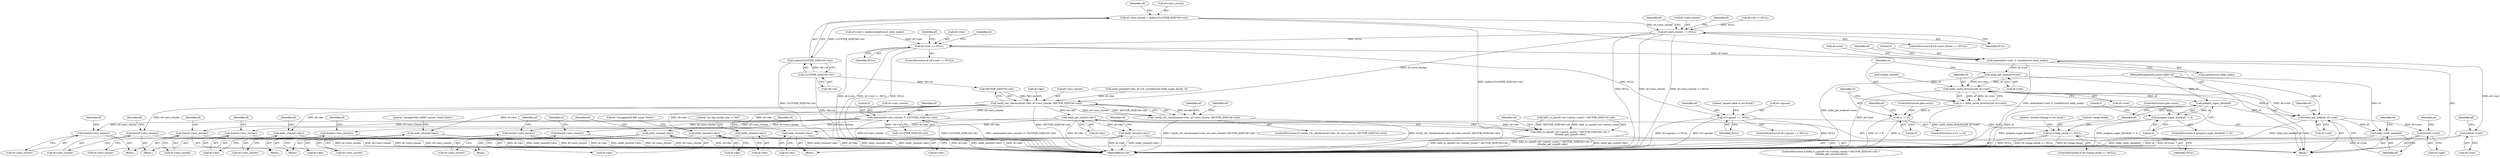 digraph "0_exfat_2e86ae5f81da11f11673d0546efb525af02b7786@API" {
"1000262" [label="(Call,ef->zero_cluster = malloc(CLUSTER_SIZE(*ef->sb)))"];
"1000266" [label="(Call,malloc(CLUSTER_SIZE(*ef->sb)))"];
"1000267" [label="(Call,CLUSTER_SIZE(*ef->sb))"];
"1000273" [label="(Call,ef->zero_cluster == NULL)"];
"1000294" [label="(Call,verify_vbr_checksum(ef->dev, ef->zero_cluster, SECTOR_SIZE(*ef->sb)))"];
"1000293" [label="(Call,!verify_vbr_checksum(ef->dev, ef->zero_cluster, SECTOR_SIZE(*ef->sb)))"];
"1000307" [label="(Call,free(ef->zero_cluster))"];
"1000311" [label="(Call,exfat_close(ef->dev))"];
"1000322" [label="(Call,memset(ef->zero_cluster, 0, CLUSTER_SIZE(*ef->sb)))"];
"1000353" [label="(Call,free(ef->zero_cluster))"];
"1000393" [label="(Call,free(ef->zero_cluster))"];
"1000434" [label="(Call,free(ef->zero_cluster))"];
"1000499" [label="(Call,free(ef->zero_cluster))"];
"1000584" [label="(Call,free(ef->zero_cluster))"];
"1000671" [label="(Call,free(ef->zero_cluster))"];
"1000357" [label="(Call,exfat_close(ef->dev))"];
"1000397" [label="(Call,exfat_close(ef->dev))"];
"1000438" [label="(Call,exfat_close(ef->dev))"];
"1000480" [label="(Call,exfat_get_size(ef->dev))"];
"1000467" [label="(Call,le64_to_cpu(ef->sb->sector_count) * SECTOR_SIZE(*ef->sb) >\n \t\t\texfat_get_size(ef->dev))"];
"1000503" [label="(Call,exfat_close(ef->dev))"];
"1000588" [label="(Call,exfat_close(ef->dev))"];
"1000675" [label="(Call,exfat_close(ef->dev))"];
"1000493" [label="(Call,ef->root == NULL)"];
"1000516" [label="(Call,memset(ef->root, 0, sizeof(struct exfat_node)))"];
"1000580" [label="(Call,free(ef->root))"];
"1000613" [label="(Call,exfat_get_node(ef->root))"];
"1000619" [label="(Call,exfat_cache_directory(ef, ef->root))"];
"1000617" [label="(Call,rc = exfat_cache_directory(ef, ef->root))"];
"1000625" [label="(Call,rc != 0)"];
"1000653" [label="(Call,prepare_super_block(ef))"];
"1000652" [label="(Call,prepare_super_block(ef) != 0)"];
"1000660" [label="(Call,exfat_put_node(ef, ef->root))"];
"1000665" [label="(Call,exfat_reset_cache(ef))"];
"1000667" [label="(Call,free(ef->root))"];
"1000630" [label="(Call,ef->upcase == NULL)"];
"1000640" [label="(Call,ef->cmap.chunk == NULL)"];
"1000614" [label="(Call,ef->root)"];
"1000665" [label="(Call,exfat_reset_cache(ef))"];
"1000520" [label="(Literal,0)"];
"1000492" [label="(ControlStructure,if (ef->root == NULL))"];
"1000651" [label="(ControlStructure,if (prepare_super_block(ef) != 0))"];
"1000295" [label="(Call,ef->dev)"];
"1000433" [label="(Block,)"];
"1000588" [label="(Call,exfat_close(ef->dev))"];
"1000497" [label="(Identifier,NULL)"];
"1000518" [label="(Identifier,ef)"];
"1000521" [label="(Call,sizeof(struct exfat_node))"];
"1000617" [label="(Call,rc = exfat_cache_directory(ef, ef->root))"];
"1000677" [label="(Identifier,ef)"];
"1000675" [label="(Call,exfat_close(ef->dev))"];
"1000273" [label="(Call,ef->zero_cluster == NULL)"];
"1000493" [label="(Call,ef->root == NULL)"];
"1000307" [label="(Call,free(ef->zero_cluster))"];
"1000505" [label="(Identifier,ef)"];
"1000109" [label="(Block,)"];
"1000643" [label="(Identifier,ef)"];
"1000439" [label="(Call,ef->dev)"];
"1000681" [label="(Identifier,ef)"];
"1000298" [label="(Call,ef->zero_cluster)"];
"1000323" [label="(Call,ef->zero_cluster)"];
"1000397" [label="(Call,exfat_close(ef->dev))"];
"1000354" [label="(Call,ef->zero_cluster)"];
"1000579" [label="(Block,)"];
"1000267" [label="(Call,CLUSTER_SIZE(*ef->sb))"];
"1000586" [label="(Identifier,ef)"];
"1000392" [label="(Block,)"];
"1000306" [label="(Block,)"];
"1000621" [label="(Call,ef->root)"];
"1000266" [label="(Call,malloc(CLUSTER_SIZE(*ef->sb)))"];
"1000613" [label="(Call,exfat_get_node(ef->root))"];
"1000468" [label="(Call,le64_to_cpu(ef->sb->sector_count) * SECTOR_SIZE(*ef->sb))"];
"1000581" [label="(Call,ef->root)"];
"1000629" [label="(ControlStructure,if (ef->upcase == NULL))"];
"1000640" [label="(Call,ef->cmap.chunk == NULL)"];
"1000481" [label="(Call,ef->dev)"];
"1000671" [label="(Call,free(ef->zero_cluster))"];
"1000686" [label="(MethodReturn,int)"];
"1000654" [label="(Identifier,ef)"];
"1000402" [label="(Literal,\"unsupported FAT count: %hhu\")"];
"1000517" [label="(Call,ef->root)"];
"1000661" [label="(Identifier,ef)"];
"1000673" [label="(Identifier,ef)"];
"1000498" [label="(Block,)"];
"1000516" [label="(Call,memset(ef->root, 0, sizeof(struct exfat_node)))"];
"1000272" [label="(ControlStructure,if (ef->zero_cluster == NULL))"];
"1000268" [label="(Call,*ef->sb)"];
"1000309" [label="(Identifier,ef)"];
"1000262" [label="(Call,ef->zero_cluster = malloc(CLUSTER_SIZE(*ef->sb)))"];
"1000653" [label="(Call,prepare_super_block(ef))"];
"1000494" [label="(Call,ef->root)"];
"1000443" [label="(Literal,\"too big cluster size: 2^%d\")"];
"1000672" [label="(Call,ef->zero_cluster)"];
"1000188" [label="(Call,ef->sb == NULL)"];
"1000504" [label="(Call,ef->dev)"];
"1000658" [label="(Literal,0)"];
"1000630" [label="(Call,ef->upcase == NULL)"];
"1000637" [label="(Literal,\"upcase table is not found\")"];
"1000626" [label="(Identifier,rc)"];
"1000353" [label="(Call,free(ef->zero_cluster))"];
"1000662" [label="(Call,ef->root)"];
"1000526" [label="(Identifier,ef)"];
"1000641" [label="(Call,ef->cmap.chunk)"];
"1000212" [label="(Call,exfat_pread(ef->dev, ef->sb, sizeof(struct exfat_super_block), 0))"];
"1000357" [label="(Call,exfat_close(ef->dev))"];
"1000352" [label="(Block,)"];
"1000313" [label="(Identifier,ef)"];
"1000584" [label="(Call,free(ef->zero_cluster))"];
"1000590" [label="(Identifier,ef)"];
"1000594" [label="(Identifier,ef)"];
"1000281" [label="(Identifier,ef)"];
"1000620" [label="(Identifier,ef)"];
"1000500" [label="(Call,ef->zero_cluster)"];
"1000589" [label="(Call,ef->dev)"];
"1000322" [label="(Call,memset(ef->zero_cluster, 0, CLUSTER_SIZE(*ef->sb)))"];
"1000652" [label="(Call,prepare_super_block(ef) != 0)"];
"1000327" [label="(Call,CLUSTER_SIZE(*ef->sb))"];
"1000676" [label="(Call,ef->dev)"];
"1000624" [label="(ControlStructure,if (rc != 0))"];
"1000667" [label="(Call,free(ef->root))"];
"1000467" [label="(Call,le64_to_cpu(ef->sb->sector_count) * SECTOR_SIZE(*ef->sb) >\n \t\t\texfat_get_size(ef->dev))"];
"1000277" [label="(Identifier,NULL)"];
"1000569" [label="(Call,rootdir_size(ef))"];
"1000274" [label="(Call,ef->zero_cluster)"];
"1000362" [label="(Literal,\"unsupported exFAT version: %hhu.%hhu\")"];
"1000275" [label="(Identifier,ef)"];
"1000509" [label="(Identifier,ef)"];
"1000628" [label="(ControlStructure,goto error;)"];
"1000338" [label="(Identifier,ef)"];
"1000666" [label="(Identifier,ef)"];
"1000646" [label="(Identifier,NULL)"];
"1000655" [label="(Literal,0)"];
"1000308" [label="(Call,ef->zero_cluster)"];
"1000625" [label="(Call,rc != 0)"];
"1000634" [label="(Identifier,NULL)"];
"1000317" [label="(Identifier,ef)"];
"1000627" [label="(Literal,0)"];
"1000293" [label="(Call,!verify_vbr_checksum(ef->dev, ef->zero_cluster, SECTOR_SIZE(*ef->sb)))"];
"1000480" [label="(Call,exfat_get_size(ef->dev))"];
"1000106" [label="(MethodParameterIn,struct exfat* ef)"];
"1000359" [label="(Identifier,ef)"];
"1000501" [label="(Identifier,ef)"];
"1000580" [label="(Call,free(ef->root))"];
"1000618" [label="(Identifier,rc)"];
"1000294" [label="(Call,verify_vbr_checksum(ef->dev, ef->zero_cluster, SECTOR_SIZE(*ef->sb)))"];
"1000668" [label="(Call,ef->root)"];
"1000487" [label="(Identifier,ef)"];
"1000263" [label="(Call,ef->zero_cluster)"];
"1000639" [label="(ControlStructure,if (ef->cmap.chunk == NULL))"];
"1000292" [label="(ControlStructure,if (!verify_vbr_checksum(ef->dev, ef->zero_cluster, SECTOR_SIZE(*ef->sb))))"];
"1000631" [label="(Call,ef->upcase)"];
"1000399" [label="(Identifier,ef)"];
"1000326" [label="(Literal,0)"];
"1000324" [label="(Identifier,ef)"];
"1000466" [label="(ControlStructure,if (le64_to_cpu(ef->sb->sector_count) * SECTOR_SIZE(*ef->sb) >\n \t\t\texfat_get_size(ef->dev)))"];
"1000619" [label="(Call,exfat_cache_directory(ef, ef->root))"];
"1000499" [label="(Call,free(ef->zero_cluster))"];
"1000585" [label="(Call,ef->zero_cluster)"];
"1000312" [label="(Call,ef->dev)"];
"1000296" [label="(Identifier,ef)"];
"1000656" [label="(ControlStructure,goto error;)"];
"1000393" [label="(Call,free(ef->zero_cluster))"];
"1000649" [label="(Literal,\"clusters bitmap is not found\")"];
"1000503" [label="(Call,exfat_close(ef->dev))"];
"1000438" [label="(Call,exfat_close(ef->dev))"];
"1000394" [label="(Call,ef->zero_cluster)"];
"1000398" [label="(Call,ef->dev)"];
"1000632" [label="(Identifier,ef)"];
"1000440" [label="(Identifier,ef)"];
"1000434" [label="(Call,free(ef->zero_cluster))"];
"1000311" [label="(Call,exfat_close(ef->dev))"];
"1000435" [label="(Call,ef->zero_cluster)"];
"1000358" [label="(Call,ef->dev)"];
"1000669" [label="(Identifier,ef)"];
"1000485" [label="(Call,ef->root = malloc(sizeof(struct exfat_node)))"];
"1000301" [label="(Call,SECTOR_SIZE(*ef->sb))"];
"1000660" [label="(Call,exfat_put_node(ef, ef->root))"];
"1000262" -> "1000109"  [label="AST: "];
"1000262" -> "1000266"  [label="CFG: "];
"1000263" -> "1000262"  [label="AST: "];
"1000266" -> "1000262"  [label="AST: "];
"1000275" -> "1000262"  [label="CFG: "];
"1000262" -> "1000686"  [label="DDG: malloc(CLUSTER_SIZE(*ef->sb))"];
"1000266" -> "1000262"  [label="DDG: CLUSTER_SIZE(*ef->sb)"];
"1000262" -> "1000273"  [label="DDG: ef->zero_cluster"];
"1000266" -> "1000267"  [label="CFG: "];
"1000267" -> "1000266"  [label="AST: "];
"1000266" -> "1000686"  [label="DDG: CLUSTER_SIZE(*ef->sb)"];
"1000267" -> "1000266"  [label="DDG: *ef->sb"];
"1000267" -> "1000268"  [label="CFG: "];
"1000268" -> "1000267"  [label="AST: "];
"1000267" -> "1000686"  [label="DDG: *ef->sb"];
"1000267" -> "1000301"  [label="DDG: *ef->sb"];
"1000273" -> "1000272"  [label="AST: "];
"1000273" -> "1000277"  [label="CFG: "];
"1000274" -> "1000273"  [label="AST: "];
"1000277" -> "1000273"  [label="AST: "];
"1000281" -> "1000273"  [label="CFG: "];
"1000296" -> "1000273"  [label="CFG: "];
"1000273" -> "1000686"  [label="DDG: ef->zero_cluster"];
"1000273" -> "1000686"  [label="DDG: ef->zero_cluster == NULL"];
"1000273" -> "1000686"  [label="DDG: NULL"];
"1000188" -> "1000273"  [label="DDG: NULL"];
"1000273" -> "1000294"  [label="DDG: ef->zero_cluster"];
"1000273" -> "1000493"  [label="DDG: NULL"];
"1000294" -> "1000293"  [label="AST: "];
"1000294" -> "1000301"  [label="CFG: "];
"1000295" -> "1000294"  [label="AST: "];
"1000298" -> "1000294"  [label="AST: "];
"1000301" -> "1000294"  [label="AST: "];
"1000293" -> "1000294"  [label="CFG: "];
"1000294" -> "1000686"  [label="DDG: SECTOR_SIZE(*ef->sb)"];
"1000294" -> "1000293"  [label="DDG: ef->dev"];
"1000294" -> "1000293"  [label="DDG: ef->zero_cluster"];
"1000294" -> "1000293"  [label="DDG: SECTOR_SIZE(*ef->sb)"];
"1000212" -> "1000294"  [label="DDG: ef->dev"];
"1000301" -> "1000294"  [label="DDG: *ef->sb"];
"1000294" -> "1000307"  [label="DDG: ef->zero_cluster"];
"1000294" -> "1000311"  [label="DDG: ef->dev"];
"1000294" -> "1000322"  [label="DDG: ef->zero_cluster"];
"1000294" -> "1000357"  [label="DDG: ef->dev"];
"1000294" -> "1000397"  [label="DDG: ef->dev"];
"1000294" -> "1000438"  [label="DDG: ef->dev"];
"1000294" -> "1000480"  [label="DDG: ef->dev"];
"1000293" -> "1000292"  [label="AST: "];
"1000309" -> "1000293"  [label="CFG: "];
"1000324" -> "1000293"  [label="CFG: "];
"1000293" -> "1000686"  [label="DDG: verify_vbr_checksum(ef->dev, ef->zero_cluster, SECTOR_SIZE(*ef->sb))"];
"1000293" -> "1000686"  [label="DDG: !verify_vbr_checksum(ef->dev, ef->zero_cluster, SECTOR_SIZE(*ef->sb))"];
"1000307" -> "1000306"  [label="AST: "];
"1000307" -> "1000308"  [label="CFG: "];
"1000308" -> "1000307"  [label="AST: "];
"1000313" -> "1000307"  [label="CFG: "];
"1000307" -> "1000686"  [label="DDG: ef->zero_cluster"];
"1000311" -> "1000306"  [label="AST: "];
"1000311" -> "1000312"  [label="CFG: "];
"1000312" -> "1000311"  [label="AST: "];
"1000317" -> "1000311"  [label="CFG: "];
"1000311" -> "1000686"  [label="DDG: ef->dev"];
"1000311" -> "1000686"  [label="DDG: exfat_close(ef->dev)"];
"1000322" -> "1000109"  [label="AST: "];
"1000322" -> "1000327"  [label="CFG: "];
"1000323" -> "1000322"  [label="AST: "];
"1000326" -> "1000322"  [label="AST: "];
"1000327" -> "1000322"  [label="AST: "];
"1000338" -> "1000322"  [label="CFG: "];
"1000322" -> "1000686"  [label="DDG: memset(ef->zero_cluster, 0, CLUSTER_SIZE(*ef->sb))"];
"1000322" -> "1000686"  [label="DDG: ef->zero_cluster"];
"1000322" -> "1000686"  [label="DDG: CLUSTER_SIZE(*ef->sb)"];
"1000327" -> "1000322"  [label="DDG: *ef->sb"];
"1000322" -> "1000353"  [label="DDG: ef->zero_cluster"];
"1000322" -> "1000393"  [label="DDG: ef->zero_cluster"];
"1000322" -> "1000434"  [label="DDG: ef->zero_cluster"];
"1000322" -> "1000499"  [label="DDG: ef->zero_cluster"];
"1000322" -> "1000584"  [label="DDG: ef->zero_cluster"];
"1000322" -> "1000671"  [label="DDG: ef->zero_cluster"];
"1000353" -> "1000352"  [label="AST: "];
"1000353" -> "1000354"  [label="CFG: "];
"1000354" -> "1000353"  [label="AST: "];
"1000359" -> "1000353"  [label="CFG: "];
"1000353" -> "1000686"  [label="DDG: ef->zero_cluster"];
"1000393" -> "1000392"  [label="AST: "];
"1000393" -> "1000394"  [label="CFG: "];
"1000394" -> "1000393"  [label="AST: "];
"1000399" -> "1000393"  [label="CFG: "];
"1000393" -> "1000686"  [label="DDG: ef->zero_cluster"];
"1000434" -> "1000433"  [label="AST: "];
"1000434" -> "1000435"  [label="CFG: "];
"1000435" -> "1000434"  [label="AST: "];
"1000440" -> "1000434"  [label="CFG: "];
"1000434" -> "1000686"  [label="DDG: ef->zero_cluster"];
"1000499" -> "1000498"  [label="AST: "];
"1000499" -> "1000500"  [label="CFG: "];
"1000500" -> "1000499"  [label="AST: "];
"1000505" -> "1000499"  [label="CFG: "];
"1000499" -> "1000686"  [label="DDG: ef->zero_cluster"];
"1000584" -> "1000579"  [label="AST: "];
"1000584" -> "1000585"  [label="CFG: "];
"1000585" -> "1000584"  [label="AST: "];
"1000590" -> "1000584"  [label="CFG: "];
"1000584" -> "1000686"  [label="DDG: ef->zero_cluster"];
"1000671" -> "1000109"  [label="AST: "];
"1000671" -> "1000672"  [label="CFG: "];
"1000672" -> "1000671"  [label="AST: "];
"1000677" -> "1000671"  [label="CFG: "];
"1000671" -> "1000686"  [label="DDG: ef->zero_cluster"];
"1000357" -> "1000352"  [label="AST: "];
"1000357" -> "1000358"  [label="CFG: "];
"1000358" -> "1000357"  [label="AST: "];
"1000362" -> "1000357"  [label="CFG: "];
"1000357" -> "1000686"  [label="DDG: exfat_close(ef->dev)"];
"1000357" -> "1000686"  [label="DDG: ef->dev"];
"1000397" -> "1000392"  [label="AST: "];
"1000397" -> "1000398"  [label="CFG: "];
"1000398" -> "1000397"  [label="AST: "];
"1000402" -> "1000397"  [label="CFG: "];
"1000397" -> "1000686"  [label="DDG: exfat_close(ef->dev)"];
"1000397" -> "1000686"  [label="DDG: ef->dev"];
"1000438" -> "1000433"  [label="AST: "];
"1000438" -> "1000439"  [label="CFG: "];
"1000439" -> "1000438"  [label="AST: "];
"1000443" -> "1000438"  [label="CFG: "];
"1000438" -> "1000686"  [label="DDG: exfat_close(ef->dev)"];
"1000438" -> "1000686"  [label="DDG: ef->dev"];
"1000480" -> "1000467"  [label="AST: "];
"1000480" -> "1000481"  [label="CFG: "];
"1000481" -> "1000480"  [label="AST: "];
"1000467" -> "1000480"  [label="CFG: "];
"1000480" -> "1000686"  [label="DDG: ef->dev"];
"1000480" -> "1000467"  [label="DDG: ef->dev"];
"1000480" -> "1000503"  [label="DDG: ef->dev"];
"1000480" -> "1000588"  [label="DDG: ef->dev"];
"1000480" -> "1000675"  [label="DDG: ef->dev"];
"1000467" -> "1000466"  [label="AST: "];
"1000468" -> "1000467"  [label="AST: "];
"1000487" -> "1000467"  [label="CFG: "];
"1000467" -> "1000686"  [label="DDG: le64_to_cpu(ef->sb->sector_count) * SECTOR_SIZE(*ef->sb)"];
"1000467" -> "1000686"  [label="DDG: le64_to_cpu(ef->sb->sector_count) * SECTOR_SIZE(*ef->sb) >\n \t\t\texfat_get_size(ef->dev)"];
"1000467" -> "1000686"  [label="DDG: exfat_get_size(ef->dev)"];
"1000468" -> "1000467"  [label="DDG: le64_to_cpu(ef->sb->sector_count)"];
"1000468" -> "1000467"  [label="DDG: SECTOR_SIZE(*ef->sb)"];
"1000503" -> "1000498"  [label="AST: "];
"1000503" -> "1000504"  [label="CFG: "];
"1000504" -> "1000503"  [label="AST: "];
"1000509" -> "1000503"  [label="CFG: "];
"1000503" -> "1000686"  [label="DDG: exfat_close(ef->dev)"];
"1000503" -> "1000686"  [label="DDG: ef->dev"];
"1000588" -> "1000579"  [label="AST: "];
"1000588" -> "1000589"  [label="CFG: "];
"1000589" -> "1000588"  [label="AST: "];
"1000594" -> "1000588"  [label="CFG: "];
"1000588" -> "1000686"  [label="DDG: ef->dev"];
"1000588" -> "1000686"  [label="DDG: exfat_close(ef->dev)"];
"1000675" -> "1000109"  [label="AST: "];
"1000675" -> "1000676"  [label="CFG: "];
"1000676" -> "1000675"  [label="AST: "];
"1000681" -> "1000675"  [label="CFG: "];
"1000675" -> "1000686"  [label="DDG: ef->dev"];
"1000675" -> "1000686"  [label="DDG: exfat_close(ef->dev)"];
"1000493" -> "1000492"  [label="AST: "];
"1000493" -> "1000497"  [label="CFG: "];
"1000494" -> "1000493"  [label="AST: "];
"1000497" -> "1000493"  [label="AST: "];
"1000501" -> "1000493"  [label="CFG: "];
"1000518" -> "1000493"  [label="CFG: "];
"1000493" -> "1000686"  [label="DDG: ef->root"];
"1000493" -> "1000686"  [label="DDG: ef->root == NULL"];
"1000493" -> "1000686"  [label="DDG: NULL"];
"1000485" -> "1000493"  [label="DDG: ef->root"];
"1000493" -> "1000516"  [label="DDG: ef->root"];
"1000493" -> "1000630"  [label="DDG: NULL"];
"1000516" -> "1000109"  [label="AST: "];
"1000516" -> "1000521"  [label="CFG: "];
"1000517" -> "1000516"  [label="AST: "];
"1000520" -> "1000516"  [label="AST: "];
"1000521" -> "1000516"  [label="AST: "];
"1000526" -> "1000516"  [label="CFG: "];
"1000516" -> "1000686"  [label="DDG: memset(ef->root, 0, sizeof(struct exfat_node))"];
"1000516" -> "1000580"  [label="DDG: ef->root"];
"1000516" -> "1000613"  [label="DDG: ef->root"];
"1000580" -> "1000579"  [label="AST: "];
"1000580" -> "1000581"  [label="CFG: "];
"1000581" -> "1000580"  [label="AST: "];
"1000586" -> "1000580"  [label="CFG: "];
"1000580" -> "1000686"  [label="DDG: ef->root"];
"1000613" -> "1000109"  [label="AST: "];
"1000613" -> "1000614"  [label="CFG: "];
"1000614" -> "1000613"  [label="AST: "];
"1000618" -> "1000613"  [label="CFG: "];
"1000613" -> "1000686"  [label="DDG: exfat_get_node(ef->root)"];
"1000613" -> "1000619"  [label="DDG: ef->root"];
"1000619" -> "1000617"  [label="AST: "];
"1000619" -> "1000621"  [label="CFG: "];
"1000620" -> "1000619"  [label="AST: "];
"1000621" -> "1000619"  [label="AST: "];
"1000617" -> "1000619"  [label="CFG: "];
"1000619" -> "1000686"  [label="DDG: ef->root"];
"1000619" -> "1000617"  [label="DDG: ef"];
"1000619" -> "1000617"  [label="DDG: ef->root"];
"1000569" -> "1000619"  [label="DDG: ef"];
"1000106" -> "1000619"  [label="DDG: ef"];
"1000619" -> "1000653"  [label="DDG: ef"];
"1000619" -> "1000660"  [label="DDG: ef"];
"1000619" -> "1000660"  [label="DDG: ef->root"];
"1000617" -> "1000109"  [label="AST: "];
"1000618" -> "1000617"  [label="AST: "];
"1000626" -> "1000617"  [label="CFG: "];
"1000617" -> "1000686"  [label="DDG: exfat_cache_directory(ef, ef->root)"];
"1000617" -> "1000625"  [label="DDG: rc"];
"1000625" -> "1000624"  [label="AST: "];
"1000625" -> "1000627"  [label="CFG: "];
"1000626" -> "1000625"  [label="AST: "];
"1000627" -> "1000625"  [label="AST: "];
"1000628" -> "1000625"  [label="CFG: "];
"1000632" -> "1000625"  [label="CFG: "];
"1000625" -> "1000686"  [label="DDG: rc"];
"1000625" -> "1000686"  [label="DDG: rc != 0"];
"1000653" -> "1000652"  [label="AST: "];
"1000653" -> "1000654"  [label="CFG: "];
"1000654" -> "1000653"  [label="AST: "];
"1000655" -> "1000653"  [label="CFG: "];
"1000653" -> "1000686"  [label="DDG: ef"];
"1000653" -> "1000652"  [label="DDG: ef"];
"1000106" -> "1000653"  [label="DDG: ef"];
"1000653" -> "1000660"  [label="DDG: ef"];
"1000652" -> "1000651"  [label="AST: "];
"1000652" -> "1000655"  [label="CFG: "];
"1000655" -> "1000652"  [label="AST: "];
"1000656" -> "1000652"  [label="CFG: "];
"1000658" -> "1000652"  [label="CFG: "];
"1000652" -> "1000686"  [label="DDG: prepare_super_block(ef) != 0"];
"1000652" -> "1000686"  [label="DDG: prepare_super_block(ef)"];
"1000660" -> "1000109"  [label="AST: "];
"1000660" -> "1000662"  [label="CFG: "];
"1000661" -> "1000660"  [label="AST: "];
"1000662" -> "1000660"  [label="AST: "];
"1000666" -> "1000660"  [label="CFG: "];
"1000660" -> "1000686"  [label="DDG: exfat_put_node(ef, ef->root)"];
"1000106" -> "1000660"  [label="DDG: ef"];
"1000660" -> "1000665"  [label="DDG: ef"];
"1000660" -> "1000667"  [label="DDG: ef->root"];
"1000665" -> "1000109"  [label="AST: "];
"1000665" -> "1000666"  [label="CFG: "];
"1000666" -> "1000665"  [label="AST: "];
"1000669" -> "1000665"  [label="CFG: "];
"1000665" -> "1000686"  [label="DDG: ef"];
"1000665" -> "1000686"  [label="DDG: exfat_reset_cache(ef)"];
"1000106" -> "1000665"  [label="DDG: ef"];
"1000667" -> "1000109"  [label="AST: "];
"1000667" -> "1000668"  [label="CFG: "];
"1000668" -> "1000667"  [label="AST: "];
"1000673" -> "1000667"  [label="CFG: "];
"1000667" -> "1000686"  [label="DDG: ef->root"];
"1000630" -> "1000629"  [label="AST: "];
"1000630" -> "1000634"  [label="CFG: "];
"1000631" -> "1000630"  [label="AST: "];
"1000634" -> "1000630"  [label="AST: "];
"1000637" -> "1000630"  [label="CFG: "];
"1000643" -> "1000630"  [label="CFG: "];
"1000630" -> "1000686"  [label="DDG: ef->upcase == NULL"];
"1000630" -> "1000686"  [label="DDG: ef->upcase"];
"1000630" -> "1000686"  [label="DDG: NULL"];
"1000630" -> "1000640"  [label="DDG: NULL"];
"1000640" -> "1000639"  [label="AST: "];
"1000640" -> "1000646"  [label="CFG: "];
"1000641" -> "1000640"  [label="AST: "];
"1000646" -> "1000640"  [label="AST: "];
"1000649" -> "1000640"  [label="CFG: "];
"1000654" -> "1000640"  [label="CFG: "];
"1000640" -> "1000686"  [label="DDG: ef->cmap.chunk"];
"1000640" -> "1000686"  [label="DDG: NULL"];
"1000640" -> "1000686"  [label="DDG: ef->cmap.chunk == NULL"];
}
